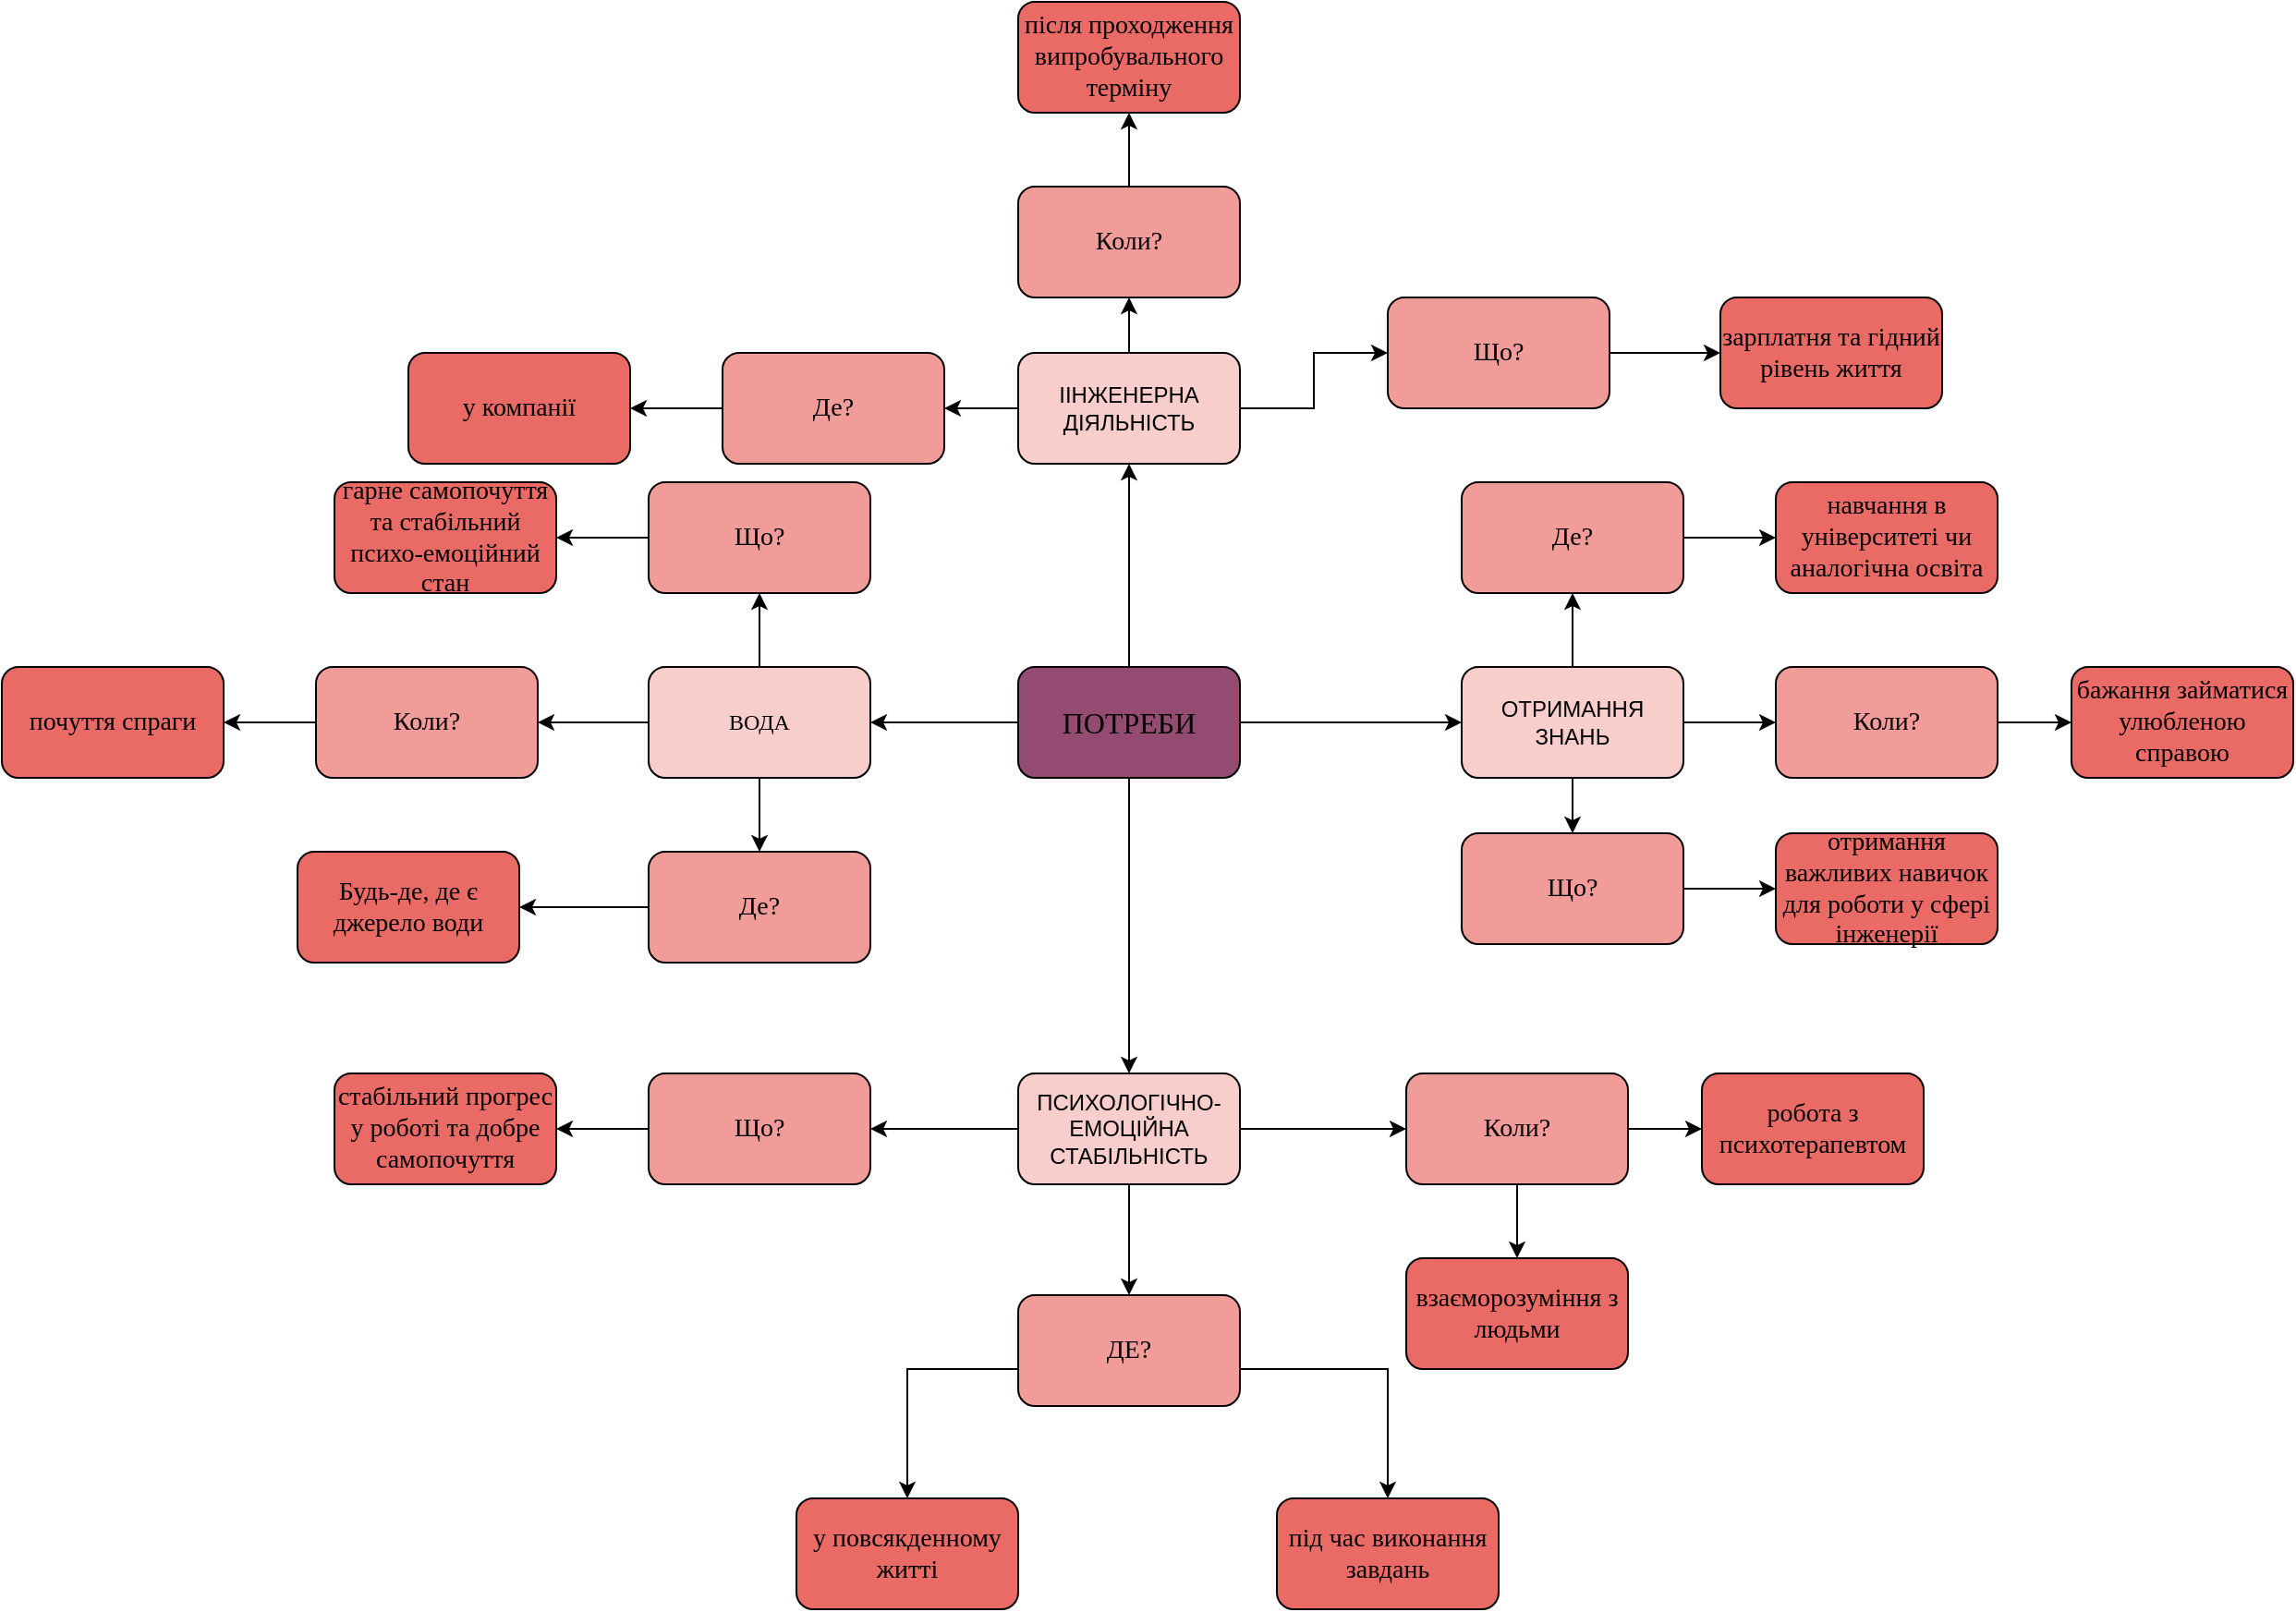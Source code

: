 <mxfile version="20.3.1" type="github"><diagram id="Yx5Wg8qXD4WdOv5eCwOm" name="Страница 1"><mxGraphModel dx="1264" dy="2904" grid="1" gridSize="10" guides="1" tooltips="1" connect="1" arrows="1" fold="1" page="1" pageScale="1" pageWidth="3300" pageHeight="2339" math="0" shadow="0"><root><mxCell id="0"/><mxCell id="1" parent="0"/><mxCell id="WoxaeMYdshkiP_AlP52A-2" style="edgeStyle=orthogonalEdgeStyle;rounded=0;orthogonalLoop=1;jettySize=auto;html=1;entryX=0.5;entryY=1;entryDx=0;entryDy=0;" edge="1" parent="1" source="WoxaeMYdshkiP_AlP52A-1" target="WoxaeMYdshkiP_AlP52A-8"><mxGeometry relative="1" as="geometry"><mxPoint x="640" y="220" as="targetPoint"/></mxGeometry></mxCell><mxCell id="WoxaeMYdshkiP_AlP52A-3" style="edgeStyle=orthogonalEdgeStyle;rounded=0;orthogonalLoop=1;jettySize=auto;html=1;entryX=0;entryY=0.5;entryDx=0;entryDy=0;" edge="1" parent="1" source="WoxaeMYdshkiP_AlP52A-1" target="WoxaeMYdshkiP_AlP52A-9"><mxGeometry relative="1" as="geometry"><mxPoint x="740" y="290" as="targetPoint"/></mxGeometry></mxCell><mxCell id="WoxaeMYdshkiP_AlP52A-4" style="edgeStyle=orthogonalEdgeStyle;rounded=0;orthogonalLoop=1;jettySize=auto;html=1;" edge="1" parent="1" source="WoxaeMYdshkiP_AlP52A-1" target="WoxaeMYdshkiP_AlP52A-7"><mxGeometry relative="1" as="geometry"><mxPoint x="530" y="290" as="targetPoint"/></mxGeometry></mxCell><mxCell id="WoxaeMYdshkiP_AlP52A-5" style="edgeStyle=orthogonalEdgeStyle;rounded=0;orthogonalLoop=1;jettySize=auto;html=1;" edge="1" parent="1" source="WoxaeMYdshkiP_AlP52A-1" target="WoxaeMYdshkiP_AlP52A-6"><mxGeometry relative="1" as="geometry"><mxPoint x="640" y="360" as="targetPoint"/></mxGeometry></mxCell><mxCell id="WoxaeMYdshkiP_AlP52A-1" value="&lt;font size=&quot;3&quot; face=&quot;Times New Roman&quot;&gt;ПОТРЕБИ&lt;/font&gt;" style="rounded=1;whiteSpace=wrap;html=1;fillColor=#944B72;" vertex="1" parent="1"><mxGeometry x="580" y="260" width="120" height="60" as="geometry"/></mxCell><mxCell id="WoxaeMYdshkiP_AlP52A-10" style="edgeStyle=orthogonalEdgeStyle;rounded=0;orthogonalLoop=1;jettySize=auto;html=1;fontFamily=Times New Roman;fontSize=14;" edge="1" parent="1" source="WoxaeMYdshkiP_AlP52A-6" target="WoxaeMYdshkiP_AlP52A-11"><mxGeometry relative="1" as="geometry"><mxPoint x="640" y="460" as="targetPoint"/></mxGeometry></mxCell><mxCell id="WoxaeMYdshkiP_AlP52A-28" style="edgeStyle=orthogonalEdgeStyle;rounded=0;orthogonalLoop=1;jettySize=auto;html=1;fontFamily=Times New Roman;fontSize=14;" edge="1" parent="1" source="WoxaeMYdshkiP_AlP52A-6"><mxGeometry relative="1" as="geometry"><mxPoint x="500" y="510" as="targetPoint"/></mxGeometry></mxCell><mxCell id="WoxaeMYdshkiP_AlP52A-29" style="edgeStyle=orthogonalEdgeStyle;rounded=0;orthogonalLoop=1;jettySize=auto;html=1;fontFamily=Times New Roman;fontSize=14;entryX=0;entryY=0.5;entryDx=0;entryDy=0;" edge="1" parent="1" source="WoxaeMYdshkiP_AlP52A-6" target="WoxaeMYdshkiP_AlP52A-31"><mxGeometry relative="1" as="geometry"><mxPoint x="770" y="510" as="targetPoint"/></mxGeometry></mxCell><mxCell id="WoxaeMYdshkiP_AlP52A-6" value="ПСИХОЛОГІЧНО-ЕМОЦІЙНА СТАБІЛЬНІСТЬ" style="rounded=1;whiteSpace=wrap;html=1;fillColor=#F8CECC;" vertex="1" parent="1"><mxGeometry x="580" y="480" width="120" height="60" as="geometry"/></mxCell><mxCell id="WoxaeMYdshkiP_AlP52A-16" style="edgeStyle=orthogonalEdgeStyle;rounded=0;orthogonalLoop=1;jettySize=auto;html=1;fontFamily=Times New Roman;fontSize=14;" edge="1" parent="1" source="WoxaeMYdshkiP_AlP52A-7" target="WoxaeMYdshkiP_AlP52A-17"><mxGeometry relative="1" as="geometry"><mxPoint x="320" y="290" as="targetPoint"/></mxGeometry></mxCell><mxCell id="WoxaeMYdshkiP_AlP52A-20" style="edgeStyle=orthogonalEdgeStyle;rounded=0;orthogonalLoop=1;jettySize=auto;html=1;fontFamily=Times New Roman;fontSize=14;" edge="1" parent="1" source="WoxaeMYdshkiP_AlP52A-7" target="WoxaeMYdshkiP_AlP52A-21"><mxGeometry relative="1" as="geometry"><mxPoint x="440" y="360" as="targetPoint"/></mxGeometry></mxCell><mxCell id="WoxaeMYdshkiP_AlP52A-23" style="edgeStyle=orthogonalEdgeStyle;rounded=0;orthogonalLoop=1;jettySize=auto;html=1;fontFamily=Times New Roman;fontSize=14;" edge="1" parent="1" source="WoxaeMYdshkiP_AlP52A-7" target="WoxaeMYdshkiP_AlP52A-24"><mxGeometry relative="1" as="geometry"><mxPoint x="440" y="220" as="targetPoint"/></mxGeometry></mxCell><mxCell id="WoxaeMYdshkiP_AlP52A-7" value="&lt;font face=&quot;Times New Roman&quot;&gt;ВОДА&lt;/font&gt;" style="rounded=1;whiteSpace=wrap;html=1;fillColor=#F8CECC;" vertex="1" parent="1"><mxGeometry x="380" y="260" width="120" height="60" as="geometry"/></mxCell><mxCell id="WoxaeMYdshkiP_AlP52A-50" style="edgeStyle=orthogonalEdgeStyle;rounded=0;orthogonalLoop=1;jettySize=auto;html=1;fontFamily=Times New Roman;fontSize=14;" edge="1" parent="1" source="WoxaeMYdshkiP_AlP52A-8"><mxGeometry relative="1" as="geometry"><mxPoint x="540" y="120" as="targetPoint"/></mxGeometry></mxCell><mxCell id="WoxaeMYdshkiP_AlP52A-51" style="edgeStyle=orthogonalEdgeStyle;rounded=0;orthogonalLoop=1;jettySize=auto;html=1;fontFamily=Times New Roman;fontSize=14;" edge="1" parent="1" source="WoxaeMYdshkiP_AlP52A-8"><mxGeometry relative="1" as="geometry"><mxPoint x="640" y="60" as="targetPoint"/></mxGeometry></mxCell><mxCell id="WoxaeMYdshkiP_AlP52A-52" style="edgeStyle=orthogonalEdgeStyle;rounded=0;orthogonalLoop=1;jettySize=auto;html=1;fontFamily=Times New Roman;fontSize=14;" edge="1" parent="1" source="WoxaeMYdshkiP_AlP52A-8" target="WoxaeMYdshkiP_AlP52A-53"><mxGeometry relative="1" as="geometry"><mxPoint x="750" y="120" as="targetPoint"/></mxGeometry></mxCell><mxCell id="WoxaeMYdshkiP_AlP52A-8" value="ІІНЖЕНЕРНА ДІЯЛЬНІСТЬ" style="rounded=1;whiteSpace=wrap;html=1;fillColor=#F8CECC;" vertex="1" parent="1"><mxGeometry x="580" y="90" width="120" height="60" as="geometry"/></mxCell><mxCell id="WoxaeMYdshkiP_AlP52A-38" style="edgeStyle=orthogonalEdgeStyle;rounded=0;orthogonalLoop=1;jettySize=auto;html=1;fontFamily=Times New Roman;fontSize=14;" edge="1" parent="1" source="WoxaeMYdshkiP_AlP52A-9"><mxGeometry relative="1" as="geometry"><mxPoint x="880" y="220" as="targetPoint"/></mxGeometry></mxCell><mxCell id="WoxaeMYdshkiP_AlP52A-39" style="edgeStyle=orthogonalEdgeStyle;rounded=0;orthogonalLoop=1;jettySize=auto;html=1;fontFamily=Times New Roman;fontSize=14;" edge="1" parent="1" source="WoxaeMYdshkiP_AlP52A-9"><mxGeometry relative="1" as="geometry"><mxPoint x="990" y="290" as="targetPoint"/></mxGeometry></mxCell><mxCell id="WoxaeMYdshkiP_AlP52A-40" style="edgeStyle=orthogonalEdgeStyle;rounded=0;orthogonalLoop=1;jettySize=auto;html=1;fontFamily=Times New Roman;fontSize=14;" edge="1" parent="1" source="WoxaeMYdshkiP_AlP52A-9"><mxGeometry relative="1" as="geometry"><mxPoint x="880" y="350" as="targetPoint"/></mxGeometry></mxCell><mxCell id="WoxaeMYdshkiP_AlP52A-9" value="ОТРИМАННЯ ЗНАНЬ" style="rounded=1;whiteSpace=wrap;html=1;fillColor=#F8CECC;" vertex="1" parent="1"><mxGeometry x="820" y="260" width="120" height="60" as="geometry"/></mxCell><mxCell id="WoxaeMYdshkiP_AlP52A-12" style="edgeStyle=orthogonalEdgeStyle;rounded=0;orthogonalLoop=1;jettySize=auto;html=1;fontFamily=Times New Roman;fontSize=14;entryX=0.5;entryY=0;entryDx=0;entryDy=0;" edge="1" parent="1" source="WoxaeMYdshkiP_AlP52A-11" target="WoxaeMYdshkiP_AlP52A-15"><mxGeometry relative="1" as="geometry"><mxPoint x="750" y="551.6" as="targetPoint"/><Array as="points"><mxPoint x="780" y="640"/></Array></mxGeometry></mxCell><mxCell id="WoxaeMYdshkiP_AlP52A-13" style="edgeStyle=orthogonalEdgeStyle;rounded=0;orthogonalLoop=1;jettySize=auto;html=1;fontFamily=Times New Roman;fontSize=14;" edge="1" parent="1" source="WoxaeMYdshkiP_AlP52A-11" target="WoxaeMYdshkiP_AlP52A-14"><mxGeometry relative="1" as="geometry"><mxPoint x="530" y="550" as="targetPoint"/><Array as="points"><mxPoint x="520" y="640"/></Array></mxGeometry></mxCell><mxCell id="WoxaeMYdshkiP_AlP52A-11" value="ДЕ?" style="rounded=1;whiteSpace=wrap;html=1;fontFamily=Times New Roman;fontSize=14;fillColor=#F19C99;" vertex="1" parent="1"><mxGeometry x="580" y="600" width="120" height="60" as="geometry"/></mxCell><mxCell id="WoxaeMYdshkiP_AlP52A-14" value="у повсякденному житті" style="rounded=1;whiteSpace=wrap;html=1;fontFamily=Times New Roman;fontSize=14;fillColor=#EA6B66;" vertex="1" parent="1"><mxGeometry x="460" y="710" width="120" height="60" as="geometry"/></mxCell><mxCell id="WoxaeMYdshkiP_AlP52A-15" value="під час виконання завдань" style="rounded=1;whiteSpace=wrap;html=1;fontFamily=Times New Roman;fontSize=14;fillColor=#EA6B66;" vertex="1" parent="1"><mxGeometry x="720" y="710" width="120" height="60" as="geometry"/></mxCell><mxCell id="WoxaeMYdshkiP_AlP52A-18" style="edgeStyle=orthogonalEdgeStyle;rounded=0;orthogonalLoop=1;jettySize=auto;html=1;fontFamily=Times New Roman;fontSize=14;" edge="1" parent="1" source="WoxaeMYdshkiP_AlP52A-17" target="WoxaeMYdshkiP_AlP52A-19"><mxGeometry relative="1" as="geometry"><mxPoint x="160" y="290" as="targetPoint"/></mxGeometry></mxCell><mxCell id="WoxaeMYdshkiP_AlP52A-17" value="Коли?" style="rounded=1;whiteSpace=wrap;html=1;fontFamily=Times New Roman;fontSize=14;fillColor=#F19C99;" vertex="1" parent="1"><mxGeometry x="200" y="260" width="120" height="60" as="geometry"/></mxCell><mxCell id="WoxaeMYdshkiP_AlP52A-19" value="почуття спраги" style="rounded=1;whiteSpace=wrap;html=1;fontFamily=Times New Roman;fontSize=14;fillColor=#EA6B66;" vertex="1" parent="1"><mxGeometry x="30" y="260" width="120" height="60" as="geometry"/></mxCell><mxCell id="WoxaeMYdshkiP_AlP52A-22" style="edgeStyle=orthogonalEdgeStyle;rounded=0;orthogonalLoop=1;jettySize=auto;html=1;fontFamily=Times New Roman;fontSize=14;" edge="1" parent="1" source="WoxaeMYdshkiP_AlP52A-21"><mxGeometry relative="1" as="geometry"><mxPoint x="310" y="390" as="targetPoint"/></mxGeometry></mxCell><mxCell id="WoxaeMYdshkiP_AlP52A-21" value="Де?" style="rounded=1;whiteSpace=wrap;html=1;fontFamily=Times New Roman;fontSize=14;fillColor=#F19C99;" vertex="1" parent="1"><mxGeometry x="380" y="360" width="120" height="60" as="geometry"/></mxCell><mxCell id="WoxaeMYdshkiP_AlP52A-25" style="edgeStyle=orthogonalEdgeStyle;rounded=0;orthogonalLoop=1;jettySize=auto;html=1;fontFamily=Times New Roman;fontSize=14;" edge="1" parent="1" source="WoxaeMYdshkiP_AlP52A-24" target="WoxaeMYdshkiP_AlP52A-26"><mxGeometry relative="1" as="geometry"><mxPoint x="340" y="190" as="targetPoint"/></mxGeometry></mxCell><mxCell id="WoxaeMYdshkiP_AlP52A-24" value="Що?" style="rounded=1;whiteSpace=wrap;html=1;fontFamily=Times New Roman;fontSize=14;fillColor=#F19C99;" vertex="1" parent="1"><mxGeometry x="380" y="160" width="120" height="60" as="geometry"/></mxCell><mxCell id="WoxaeMYdshkiP_AlP52A-26" value="гарне самопочуття та стабільний психо-емоційний стан" style="rounded=1;whiteSpace=wrap;html=1;fontFamily=Times New Roman;fontSize=14;fillColor=#EA6B66;" vertex="1" parent="1"><mxGeometry x="210" y="160" width="120" height="60" as="geometry"/></mxCell><mxCell id="WoxaeMYdshkiP_AlP52A-27" value="Будь-де, де є джерело води" style="rounded=1;whiteSpace=wrap;html=1;fontFamily=Times New Roman;fontSize=14;fillColor=#EA6B66;" vertex="1" parent="1"><mxGeometry x="190" y="360" width="120" height="60" as="geometry"/></mxCell><mxCell id="WoxaeMYdshkiP_AlP52A-36" style="edgeStyle=orthogonalEdgeStyle;rounded=0;orthogonalLoop=1;jettySize=auto;html=1;fontFamily=Times New Roman;fontSize=14;" edge="1" parent="1" source="WoxaeMYdshkiP_AlP52A-30" target="WoxaeMYdshkiP_AlP52A-37"><mxGeometry relative="1" as="geometry"><mxPoint x="340" y="510" as="targetPoint"/></mxGeometry></mxCell><mxCell id="WoxaeMYdshkiP_AlP52A-30" value="Що?" style="rounded=1;whiteSpace=wrap;html=1;fontFamily=Times New Roman;fontSize=14;fillColor=#F19C99;" vertex="1" parent="1"><mxGeometry x="380" y="480" width="120" height="60" as="geometry"/></mxCell><mxCell id="WoxaeMYdshkiP_AlP52A-32" style="edgeStyle=orthogonalEdgeStyle;rounded=0;orthogonalLoop=1;jettySize=auto;html=1;fontFamily=Times New Roman;fontSize=14;" edge="1" parent="1" source="WoxaeMYdshkiP_AlP52A-31"><mxGeometry relative="1" as="geometry"><mxPoint x="950" y="510" as="targetPoint"/></mxGeometry></mxCell><mxCell id="WoxaeMYdshkiP_AlP52A-33" style="edgeStyle=orthogonalEdgeStyle;rounded=0;orthogonalLoop=1;jettySize=auto;html=1;fontFamily=Times New Roman;fontSize=14;entryX=0.5;entryY=0;entryDx=0;entryDy=0;" edge="1" parent="1" source="WoxaeMYdshkiP_AlP52A-31" target="WoxaeMYdshkiP_AlP52A-35"><mxGeometry relative="1" as="geometry"><mxPoint x="830" y="580" as="targetPoint"/></mxGeometry></mxCell><mxCell id="WoxaeMYdshkiP_AlP52A-31" value="Коли?" style="rounded=1;whiteSpace=wrap;html=1;fontFamily=Times New Roman;fontSize=14;fillColor=#F19C99;" vertex="1" parent="1"><mxGeometry x="790" y="480" width="120" height="60" as="geometry"/></mxCell><mxCell id="WoxaeMYdshkiP_AlP52A-34" value="робота з психотерапевтом" style="rounded=1;whiteSpace=wrap;html=1;fontFamily=Times New Roman;fontSize=14;fillColor=#EA6B66;" vertex="1" parent="1"><mxGeometry x="950" y="480" width="120" height="60" as="geometry"/></mxCell><mxCell id="WoxaeMYdshkiP_AlP52A-35" value="взаєморозуміння з людьми" style="rounded=1;whiteSpace=wrap;html=1;fontFamily=Times New Roman;fontSize=14;fillColor=#EA6B66;" vertex="1" parent="1"><mxGeometry x="790" y="580" width="120" height="60" as="geometry"/></mxCell><mxCell id="WoxaeMYdshkiP_AlP52A-37" value="стабільний прогрес у роботі та добре самопочуття" style="rounded=1;whiteSpace=wrap;html=1;fontFamily=Times New Roman;fontSize=14;fillColor=#EA6B66;" vertex="1" parent="1"><mxGeometry x="210" y="480" width="120" height="60" as="geometry"/></mxCell><mxCell id="WoxaeMYdshkiP_AlP52A-48" style="edgeStyle=orthogonalEdgeStyle;rounded=0;orthogonalLoop=1;jettySize=auto;html=1;fontFamily=Times New Roman;fontSize=14;" edge="1" parent="1" source="WoxaeMYdshkiP_AlP52A-41" target="WoxaeMYdshkiP_AlP52A-49"><mxGeometry relative="1" as="geometry"><mxPoint x="980" y="190" as="targetPoint"/></mxGeometry></mxCell><mxCell id="WoxaeMYdshkiP_AlP52A-41" value="Де?" style="rounded=1;whiteSpace=wrap;html=1;fontFamily=Times New Roman;fontSize=14;fillColor=#F19C99;" vertex="1" parent="1"><mxGeometry x="820" y="160" width="120" height="60" as="geometry"/></mxCell><mxCell id="WoxaeMYdshkiP_AlP52A-44" style="edgeStyle=orthogonalEdgeStyle;rounded=0;orthogonalLoop=1;jettySize=auto;html=1;fontFamily=Times New Roman;fontSize=14;" edge="1" parent="1" source="WoxaeMYdshkiP_AlP52A-42" target="WoxaeMYdshkiP_AlP52A-45"><mxGeometry relative="1" as="geometry"><mxPoint x="990" y="380" as="targetPoint"/></mxGeometry></mxCell><mxCell id="WoxaeMYdshkiP_AlP52A-42" value="Що?" style="rounded=1;whiteSpace=wrap;html=1;fontFamily=Times New Roman;fontSize=14;fillColor=#F19C99;" vertex="1" parent="1"><mxGeometry x="820" y="350" width="120" height="60" as="geometry"/></mxCell><mxCell id="WoxaeMYdshkiP_AlP52A-46" style="edgeStyle=orthogonalEdgeStyle;rounded=0;orthogonalLoop=1;jettySize=auto;html=1;fontFamily=Times New Roman;fontSize=14;" edge="1" parent="1" source="WoxaeMYdshkiP_AlP52A-43" target="WoxaeMYdshkiP_AlP52A-47"><mxGeometry relative="1" as="geometry"><mxPoint x="1150" y="290" as="targetPoint"/></mxGeometry></mxCell><mxCell id="WoxaeMYdshkiP_AlP52A-43" value="Коли?" style="rounded=1;whiteSpace=wrap;html=1;fontFamily=Times New Roman;fontSize=14;fillColor=#F19C99;" vertex="1" parent="1"><mxGeometry x="990" y="260" width="120" height="60" as="geometry"/></mxCell><mxCell id="WoxaeMYdshkiP_AlP52A-45" value="отримання важливих навичок для роботи у сфері інженерії" style="rounded=1;whiteSpace=wrap;html=1;fontFamily=Times New Roman;fontSize=14;fillColor=#EA6B66;" vertex="1" parent="1"><mxGeometry x="990" y="350" width="120" height="60" as="geometry"/></mxCell><mxCell id="WoxaeMYdshkiP_AlP52A-47" value="бажання займатися улюбленою справою" style="rounded=1;whiteSpace=wrap;html=1;fontFamily=Times New Roman;fontSize=14;fillColor=#EA6B66;" vertex="1" parent="1"><mxGeometry x="1150" y="260" width="120" height="60" as="geometry"/></mxCell><mxCell id="WoxaeMYdshkiP_AlP52A-49" value="навчання в університеті чи аналогічна освіта" style="rounded=1;whiteSpace=wrap;html=1;fontFamily=Times New Roman;fontSize=14;fillColor=#EA6B66;" vertex="1" parent="1"><mxGeometry x="990" y="160" width="120" height="60" as="geometry"/></mxCell><mxCell id="WoxaeMYdshkiP_AlP52A-56" style="edgeStyle=orthogonalEdgeStyle;rounded=0;orthogonalLoop=1;jettySize=auto;html=1;fontFamily=Times New Roman;fontSize=14;" edge="1" parent="1" source="WoxaeMYdshkiP_AlP52A-53" target="WoxaeMYdshkiP_AlP52A-57"><mxGeometry relative="1" as="geometry"><mxPoint x="940" y="90" as="targetPoint"/></mxGeometry></mxCell><mxCell id="WoxaeMYdshkiP_AlP52A-53" value="Що?" style="rounded=1;whiteSpace=wrap;html=1;fontFamily=Times New Roman;fontSize=14;fillColor=#F19C99;" vertex="1" parent="1"><mxGeometry x="780" y="60" width="120" height="60" as="geometry"/></mxCell><mxCell id="WoxaeMYdshkiP_AlP52A-60" style="edgeStyle=orthogonalEdgeStyle;rounded=0;orthogonalLoop=1;jettySize=auto;html=1;fontFamily=Times New Roman;fontSize=14;" edge="1" parent="1" source="WoxaeMYdshkiP_AlP52A-54" target="WoxaeMYdshkiP_AlP52A-61"><mxGeometry relative="1" as="geometry"><mxPoint x="640" y="-40" as="targetPoint"/></mxGeometry></mxCell><mxCell id="WoxaeMYdshkiP_AlP52A-54" value="Коли?" style="rounded=1;whiteSpace=wrap;html=1;fontFamily=Times New Roman;fontSize=14;fillColor=#F19C99;" vertex="1" parent="1"><mxGeometry x="580" width="120" height="60" as="geometry"/></mxCell><mxCell id="WoxaeMYdshkiP_AlP52A-58" style="edgeStyle=orthogonalEdgeStyle;rounded=0;orthogonalLoop=1;jettySize=auto;html=1;fontFamily=Times New Roman;fontSize=14;" edge="1" parent="1" source="WoxaeMYdshkiP_AlP52A-55" target="WoxaeMYdshkiP_AlP52A-59"><mxGeometry relative="1" as="geometry"><mxPoint x="380" y="120" as="targetPoint"/></mxGeometry></mxCell><mxCell id="WoxaeMYdshkiP_AlP52A-55" value="Де?" style="rounded=1;whiteSpace=wrap;html=1;fontFamily=Times New Roman;fontSize=14;fillColor=#F19C99;" vertex="1" parent="1"><mxGeometry x="420" y="90" width="120" height="60" as="geometry"/></mxCell><mxCell id="WoxaeMYdshkiP_AlP52A-57" value="зарплатня та гідний рівень життя" style="rounded=1;whiteSpace=wrap;html=1;fontFamily=Times New Roman;fontSize=14;fillColor=#EA6B66;" vertex="1" parent="1"><mxGeometry x="960" y="60" width="120" height="60" as="geometry"/></mxCell><mxCell id="WoxaeMYdshkiP_AlP52A-59" value="у компанії" style="rounded=1;whiteSpace=wrap;html=1;fontFamily=Times New Roman;fontSize=14;fillColor=#EA6B66;" vertex="1" parent="1"><mxGeometry x="250" y="90" width="120" height="60" as="geometry"/></mxCell><mxCell id="WoxaeMYdshkiP_AlP52A-61" value="після проходження випробувального терміну" style="rounded=1;whiteSpace=wrap;html=1;fontFamily=Times New Roman;fontSize=14;fillColor=#EA6B66;" vertex="1" parent="1"><mxGeometry x="580" y="-100" width="120" height="60" as="geometry"/></mxCell></root></mxGraphModel></diagram></mxfile>